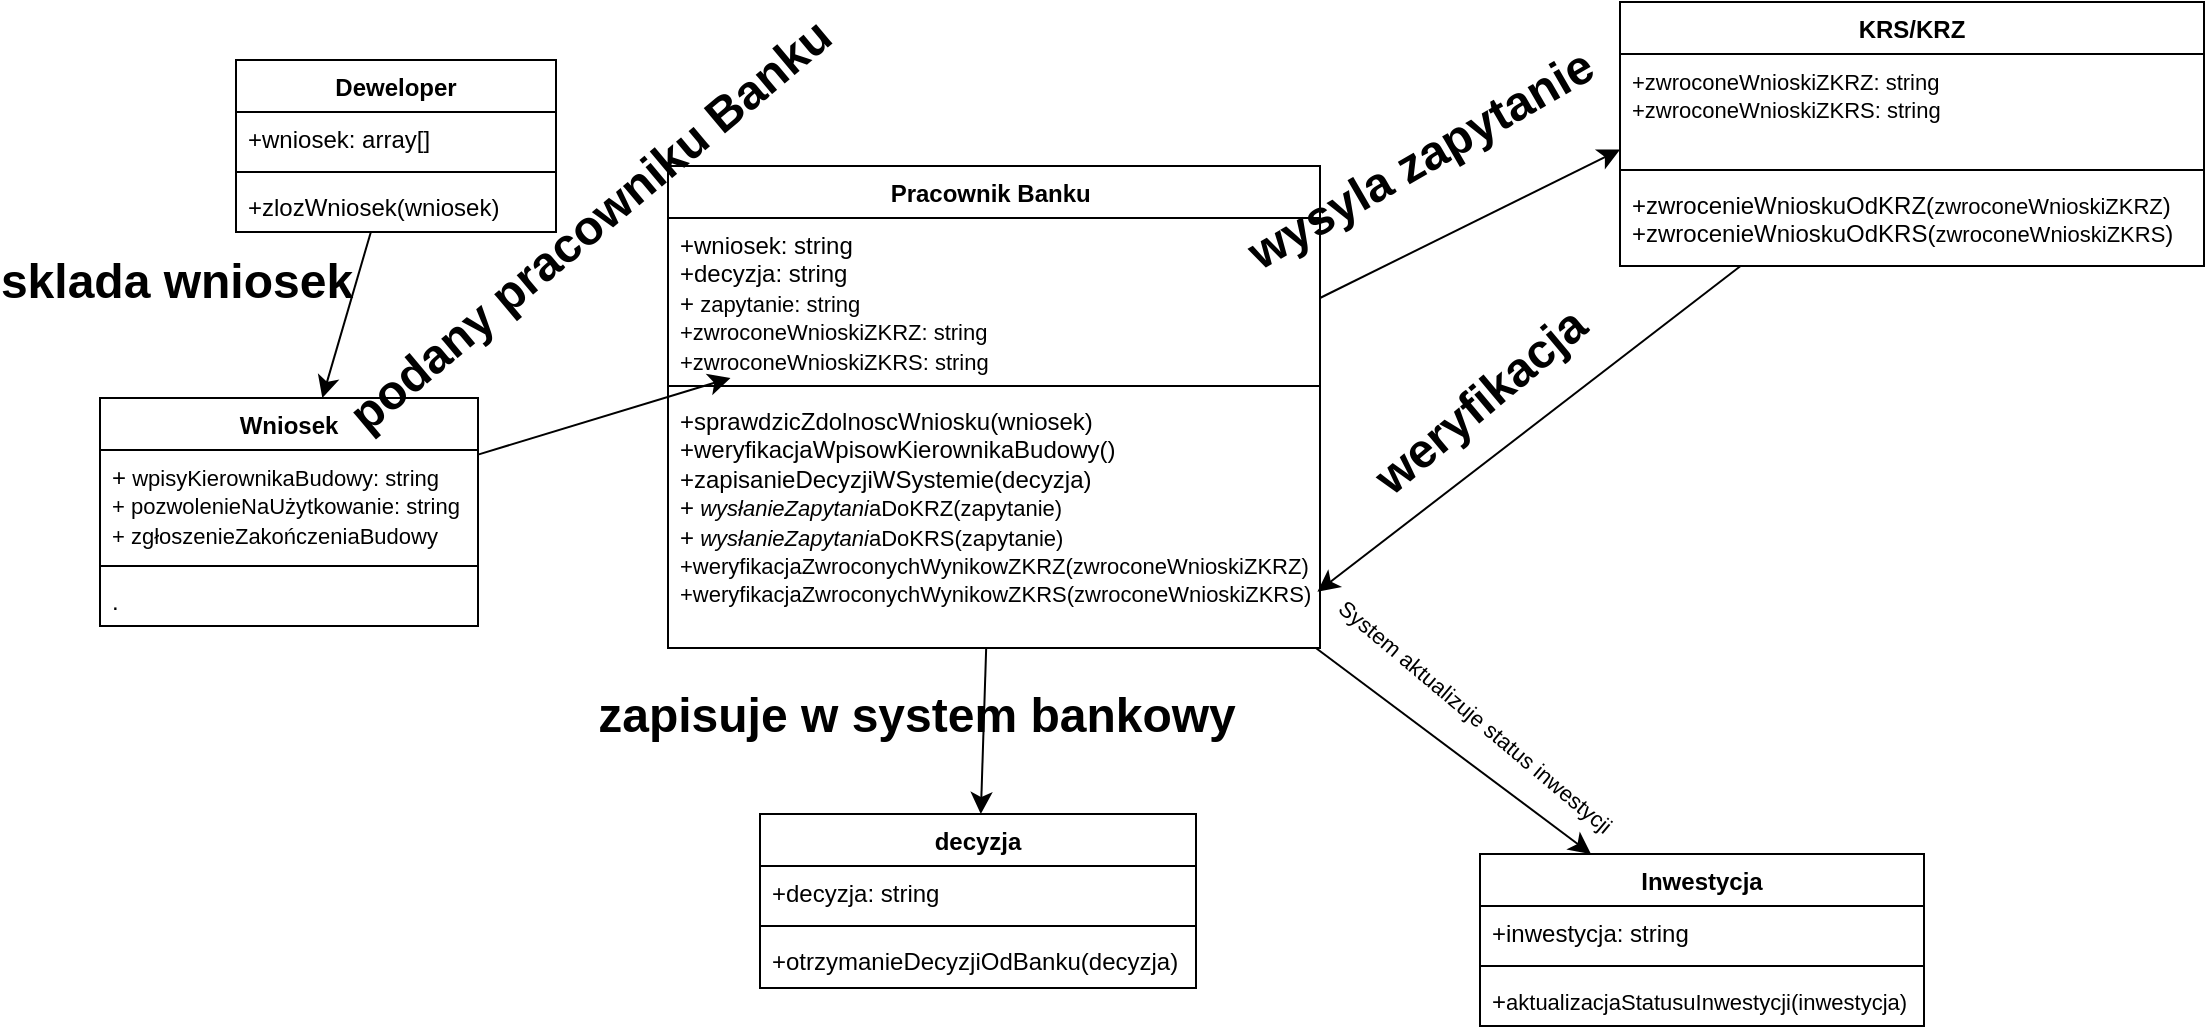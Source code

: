 <mxfile version="26.1.1">
  <diagram name="Page-1" id="ZMDGtqN0en6jg-L2QFGo">
    <mxGraphModel dx="1266" dy="1055" grid="0" gridSize="10" guides="1" tooltips="1" connect="1" arrows="1" fold="1" page="0" pageScale="1" pageWidth="827" pageHeight="1169" math="0" shadow="0">
      <root>
        <mxCell id="0" />
        <mxCell id="1" parent="0" />
        <mxCell id="YKdg2xbD3e_ssRTxhnKq-1" value="decyzja" style="swimlane;fontStyle=1;align=center;verticalAlign=top;childLayout=stackLayout;horizontal=1;startSize=26;horizontalStack=0;resizeParent=1;resizeParentMax=0;resizeLast=0;collapsible=1;marginBottom=0;whiteSpace=wrap;html=1;" vertex="1" parent="1">
          <mxGeometry x="402" y="344" width="218" height="87" as="geometry" />
        </mxCell>
        <mxCell id="YKdg2xbD3e_ssRTxhnKq-2" value="&lt;div&gt;+decyzja: string&lt;/div&gt;&lt;div&gt;&lt;br&gt;&lt;/div&gt;" style="text;strokeColor=none;fillColor=none;align=left;verticalAlign=top;spacingLeft=4;spacingRight=4;overflow=hidden;rotatable=0;points=[[0,0.5],[1,0.5]];portConstraint=eastwest;whiteSpace=wrap;html=1;" vertex="1" parent="YKdg2xbD3e_ssRTxhnKq-1">
          <mxGeometry y="26" width="218" height="26" as="geometry" />
        </mxCell>
        <mxCell id="YKdg2xbD3e_ssRTxhnKq-3" value="" style="line;strokeWidth=1;fillColor=none;align=left;verticalAlign=middle;spacingTop=-1;spacingLeft=3;spacingRight=3;rotatable=0;labelPosition=right;points=[];portConstraint=eastwest;strokeColor=inherit;" vertex="1" parent="YKdg2xbD3e_ssRTxhnKq-1">
          <mxGeometry y="52" width="218" height="8" as="geometry" />
        </mxCell>
        <mxCell id="YKdg2xbD3e_ssRTxhnKq-4" value="+otrzymanieDecyzjiOdBanku(decyzja)" style="text;strokeColor=none;fillColor=none;align=left;verticalAlign=top;spacingLeft=4;spacingRight=4;overflow=hidden;rotatable=0;points=[[0,0.5],[1,0.5]];portConstraint=eastwest;whiteSpace=wrap;html=1;" vertex="1" parent="YKdg2xbD3e_ssRTxhnKq-1">
          <mxGeometry y="60" width="218" height="27" as="geometry" />
        </mxCell>
        <mxCell id="YKdg2xbD3e_ssRTxhnKq-26" style="edgeStyle=none;curved=1;rounded=0;orthogonalLoop=1;jettySize=auto;html=1;fontSize=12;startSize=8;endSize=8;" edge="1" parent="1" source="YKdg2xbD3e_ssRTxhnKq-5" target="YKdg2xbD3e_ssRTxhnKq-13">
          <mxGeometry relative="1" as="geometry" />
        </mxCell>
        <mxCell id="YKdg2xbD3e_ssRTxhnKq-5" value="Deweloper" style="swimlane;fontStyle=1;align=center;verticalAlign=top;childLayout=stackLayout;horizontal=1;startSize=26;horizontalStack=0;resizeParent=1;resizeParentMax=0;resizeLast=0;collapsible=1;marginBottom=0;whiteSpace=wrap;html=1;" vertex="1" parent="1">
          <mxGeometry x="140" y="-33" width="160" height="86" as="geometry" />
        </mxCell>
        <mxCell id="YKdg2xbD3e_ssRTxhnKq-6" value="+wniosek: array[]" style="text;strokeColor=none;fillColor=none;align=left;verticalAlign=top;spacingLeft=4;spacingRight=4;overflow=hidden;rotatable=0;points=[[0,0.5],[1,0.5]];portConstraint=eastwest;whiteSpace=wrap;html=1;" vertex="1" parent="YKdg2xbD3e_ssRTxhnKq-5">
          <mxGeometry y="26" width="160" height="26" as="geometry" />
        </mxCell>
        <mxCell id="YKdg2xbD3e_ssRTxhnKq-7" value="" style="line;strokeWidth=1;fillColor=none;align=left;verticalAlign=middle;spacingTop=-1;spacingLeft=3;spacingRight=3;rotatable=0;labelPosition=right;points=[];portConstraint=eastwest;strokeColor=inherit;" vertex="1" parent="YKdg2xbD3e_ssRTxhnKq-5">
          <mxGeometry y="52" width="160" height="8" as="geometry" />
        </mxCell>
        <mxCell id="YKdg2xbD3e_ssRTxhnKq-8" value="+zlozWniosek(wniosek)" style="text;strokeColor=none;fillColor=none;align=left;verticalAlign=top;spacingLeft=4;spacingRight=4;overflow=hidden;rotatable=0;points=[[0,0.5],[1,0.5]];portConstraint=eastwest;whiteSpace=wrap;html=1;" vertex="1" parent="YKdg2xbD3e_ssRTxhnKq-5">
          <mxGeometry y="60" width="160" height="26" as="geometry" />
        </mxCell>
        <mxCell id="YKdg2xbD3e_ssRTxhnKq-9" value="Inwestycja" style="swimlane;fontStyle=1;align=center;verticalAlign=top;childLayout=stackLayout;horizontal=1;startSize=26;horizontalStack=0;resizeParent=1;resizeParentMax=0;resizeLast=0;collapsible=1;marginBottom=0;whiteSpace=wrap;html=1;" vertex="1" parent="1">
          <mxGeometry x="762" y="364" width="222" height="86" as="geometry" />
        </mxCell>
        <mxCell id="YKdg2xbD3e_ssRTxhnKq-10" value="+inwestycja: string" style="text;strokeColor=none;fillColor=none;align=left;verticalAlign=top;spacingLeft=4;spacingRight=4;overflow=hidden;rotatable=0;points=[[0,0.5],[1,0.5]];portConstraint=eastwest;whiteSpace=wrap;html=1;" vertex="1" parent="YKdg2xbD3e_ssRTxhnKq-9">
          <mxGeometry y="26" width="222" height="26" as="geometry" />
        </mxCell>
        <mxCell id="YKdg2xbD3e_ssRTxhnKq-11" value="" style="line;strokeWidth=1;fillColor=none;align=left;verticalAlign=middle;spacingTop=-1;spacingLeft=3;spacingRight=3;rotatable=0;labelPosition=right;points=[];portConstraint=eastwest;strokeColor=inherit;" vertex="1" parent="YKdg2xbD3e_ssRTxhnKq-9">
          <mxGeometry y="52" width="222" height="8" as="geometry" />
        </mxCell>
        <mxCell id="YKdg2xbD3e_ssRTxhnKq-12" value="+&lt;span style=&quot;font-size: 11px;&quot;&gt;aktualizacjaStatusuInwestycji(inwestycja)&lt;/span&gt;" style="text;strokeColor=none;fillColor=none;align=left;verticalAlign=top;spacingLeft=4;spacingRight=4;overflow=hidden;rotatable=0;points=[[0,0.5],[1,0.5]];portConstraint=eastwest;whiteSpace=wrap;html=1;" vertex="1" parent="YKdg2xbD3e_ssRTxhnKq-9">
          <mxGeometry y="60" width="222" height="26" as="geometry" />
        </mxCell>
        <mxCell id="YKdg2xbD3e_ssRTxhnKq-27" style="edgeStyle=none;curved=1;rounded=0;orthogonalLoop=1;jettySize=auto;html=1;fontSize=12;startSize=8;endSize=8;" edge="1" parent="1" source="YKdg2xbD3e_ssRTxhnKq-13" target="YKdg2xbD3e_ssRTxhnKq-18">
          <mxGeometry relative="1" as="geometry" />
        </mxCell>
        <mxCell id="YKdg2xbD3e_ssRTxhnKq-13" value="Wniosek" style="swimlane;fontStyle=1;align=center;verticalAlign=top;childLayout=stackLayout;horizontal=1;startSize=26;horizontalStack=0;resizeParent=1;resizeParentMax=0;resizeLast=0;collapsible=1;marginBottom=0;whiteSpace=wrap;html=1;" vertex="1" parent="1">
          <mxGeometry x="72" y="136" width="189" height="114" as="geometry" />
        </mxCell>
        <mxCell id="YKdg2xbD3e_ssRTxhnKq-14" value="+&lt;span style=&quot;font-size: 11px; text-indent: 34.8px;&quot;&gt;&amp;nbsp;wpisyKierownikaBudowy: string&lt;/span&gt;&lt;div&gt;&lt;span style=&quot;font-size: 11px; text-indent: 34.8px;&quot;&gt;+&lt;/span&gt;&lt;span style=&quot;font-size: 11px; text-indent: 34.8px;&quot;&gt;&amp;nbsp;pozwolenieNaUżytkowanie: string&lt;/span&gt;&lt;/div&gt;&lt;div&gt;&lt;span style=&quot;font-size: 11px; text-indent: 34.8px;&quot;&gt;+&lt;/span&gt;&lt;span style=&quot;font-size: 11px; text-indent: 34.8px;&quot;&gt;&amp;nbsp;zgłoszenieZakończeniaBudowy&lt;/span&gt;&lt;/div&gt;" style="text;strokeColor=none;fillColor=none;align=left;verticalAlign=top;spacingLeft=4;spacingRight=4;overflow=hidden;rotatable=0;points=[[0,0.5],[1,0.5]];portConstraint=eastwest;whiteSpace=wrap;html=1;" vertex="1" parent="YKdg2xbD3e_ssRTxhnKq-13">
          <mxGeometry y="26" width="189" height="54" as="geometry" />
        </mxCell>
        <mxCell id="YKdg2xbD3e_ssRTxhnKq-15" value="" style="line;strokeWidth=1;fillColor=none;align=left;verticalAlign=middle;spacingTop=-1;spacingLeft=3;spacingRight=3;rotatable=0;labelPosition=right;points=[];portConstraint=eastwest;strokeColor=inherit;" vertex="1" parent="YKdg2xbD3e_ssRTxhnKq-13">
          <mxGeometry y="80" width="189" height="8" as="geometry" />
        </mxCell>
        <mxCell id="YKdg2xbD3e_ssRTxhnKq-16" value="." style="text;strokeColor=none;fillColor=none;align=left;verticalAlign=top;spacingLeft=4;spacingRight=4;overflow=hidden;rotatable=0;points=[[0,0.5],[1,0.5]];portConstraint=eastwest;whiteSpace=wrap;html=1;" vertex="1" parent="YKdg2xbD3e_ssRTxhnKq-13">
          <mxGeometry y="88" width="189" height="26" as="geometry" />
        </mxCell>
        <mxCell id="YKdg2xbD3e_ssRTxhnKq-25" style="edgeStyle=none;curved=1;rounded=0;orthogonalLoop=1;jettySize=auto;html=1;fontSize=12;startSize=8;endSize=8;" edge="1" parent="1" source="YKdg2xbD3e_ssRTxhnKq-17" target="YKdg2xbD3e_ssRTxhnKq-1">
          <mxGeometry relative="1" as="geometry" />
        </mxCell>
        <mxCell id="YKdg2xbD3e_ssRTxhnKq-36" style="edgeStyle=none;curved=1;rounded=0;orthogonalLoop=1;jettySize=auto;html=1;entryX=0.25;entryY=0;entryDx=0;entryDy=0;fontSize=12;startSize=8;endSize=8;" edge="1" parent="1" source="YKdg2xbD3e_ssRTxhnKq-17" target="YKdg2xbD3e_ssRTxhnKq-9">
          <mxGeometry relative="1" as="geometry" />
        </mxCell>
        <mxCell id="YKdg2xbD3e_ssRTxhnKq-17" value="Pracownik Banku&amp;nbsp;" style="swimlane;fontStyle=1;align=center;verticalAlign=top;childLayout=stackLayout;horizontal=1;startSize=26;horizontalStack=0;resizeParent=1;resizeParentMax=0;resizeLast=0;collapsible=1;marginBottom=0;whiteSpace=wrap;html=1;" vertex="1" parent="1">
          <mxGeometry x="356" y="20" width="326" height="241" as="geometry" />
        </mxCell>
        <mxCell id="YKdg2xbD3e_ssRTxhnKq-18" value="+wniosek: string&lt;br&gt;&lt;div&gt;+decyzja: string&lt;/div&gt;&lt;div&gt;+&lt;span style=&quot;caret-color: rgb(95, 161, 55); font-size: 11px;&quot;&gt;&amp;nbsp;zapytanie: string&lt;/span&gt;&lt;/div&gt;&lt;div&gt;&lt;span style=&quot;caret-color: rgb(95, 161, 55); font-size: 11px;&quot;&gt;+zwroconeWnioskiZKRZ: string&lt;/span&gt;&lt;/div&gt;&lt;div&gt;&lt;span style=&quot;caret-color: rgb(95, 161, 55); font-size: 11px;&quot;&gt;&lt;span style=&quot;caret-color: rgb(95, 161, 55);&quot;&gt;+zwroconeWnioskiZKRS: string&lt;/span&gt;&lt;br&gt;&lt;/span&gt;&lt;/div&gt;" style="text;strokeColor=none;fillColor=none;align=left;verticalAlign=top;spacingLeft=4;spacingRight=4;overflow=hidden;rotatable=0;points=[[0,0.5],[1,0.5]];portConstraint=eastwest;whiteSpace=wrap;html=1;fontColor=default;" vertex="1" parent="YKdg2xbD3e_ssRTxhnKq-17">
          <mxGeometry y="26" width="326" height="80" as="geometry" />
        </mxCell>
        <mxCell id="YKdg2xbD3e_ssRTxhnKq-19" value="" style="line;strokeWidth=1;fillColor=none;align=left;verticalAlign=middle;spacingTop=-1;spacingLeft=3;spacingRight=3;rotatable=0;labelPosition=right;points=[];portConstraint=eastwest;strokeColor=inherit;" vertex="1" parent="YKdg2xbD3e_ssRTxhnKq-17">
          <mxGeometry y="106" width="326" height="8" as="geometry" />
        </mxCell>
        <mxCell id="YKdg2xbD3e_ssRTxhnKq-20" value="&lt;span style=&quot;&quot;&gt;+sprawdzicZdolnoscWniosku(wniosek)&lt;/span&gt;&lt;div&gt;&lt;span style=&quot;&quot;&gt;+weryfikacjaWpisowKierownikaBudowy()&lt;/span&gt;&lt;/div&gt;&lt;div&gt;&lt;span style=&quot;&quot;&gt;+zapisanieDecyzjiWSystemie(decyzja)&lt;/span&gt;&lt;/div&gt;&lt;div&gt;&lt;span style=&quot;&quot;&gt;+&lt;i style=&quot;font-size: 11px;&quot;&gt;&amp;nbsp;wysłanieZapytani&lt;/i&gt;&lt;span style=&quot;font-size: 11px;&quot;&gt;aDoKRZ(zapytanie)&lt;/span&gt;&lt;/span&gt;&lt;/div&gt;&lt;div&gt;&lt;span style=&quot;font-size: 11px;&quot;&gt;&lt;span style=&quot;caret-color: rgb(0, 0, 0); font-size: 12px;&quot;&gt;+&lt;/span&gt;&lt;i style=&quot;&quot;&gt;&amp;nbsp;wysłanieZapytani&lt;/i&gt;&lt;span style=&quot;&quot;&gt;aDoKRS(zapytanie)&lt;/span&gt;&lt;br&gt;&lt;/span&gt;&lt;/div&gt;&lt;div&gt;&lt;span style=&quot;&quot;&gt;&lt;span style=&quot;font-size: 11px;&quot;&gt;&lt;span style=&quot;&quot;&gt;+weryfikacjaZwroconychWynikowZKRZ(&lt;/span&gt;&lt;/span&gt;&lt;span style=&quot;caret-color: rgb(95, 161, 55); font-size: 11px;&quot;&gt;zwroconeWnioskiZKRZ&lt;/span&gt;&lt;span style=&quot;font-size: 11px;&quot;&gt;)&lt;/span&gt;&lt;/span&gt;&lt;/div&gt;&lt;div&gt;&lt;span style=&quot;&quot;&gt;&lt;span style=&quot;font-size: 11px;&quot;&gt;&lt;span style=&quot;&quot;&gt;&lt;span style=&quot;caret-color: rgb(95, 161, 55);&quot;&gt;+weryfikacjaZwroconychWynikowZKRS(&lt;/span&gt;&lt;/span&gt;&lt;/span&gt;&lt;span style=&quot;caret-color: rgb(95, 161, 55); font-size: 11px;&quot;&gt;zwroconeWnioskiZKRS&lt;/span&gt;&lt;span style=&quot;caret-color: rgb(95, 161, 55); font-size: 11px;&quot;&gt;)&lt;/span&gt;&lt;/span&gt;&lt;/div&gt;" style="text;strokeColor=none;fillColor=none;align=left;verticalAlign=top;spacingLeft=4;spacingRight=4;overflow=hidden;rotatable=0;points=[[0,0.5],[1,0.5]];portConstraint=eastwest;whiteSpace=wrap;html=1;fontColor=#000000;" vertex="1" parent="YKdg2xbD3e_ssRTxhnKq-17">
          <mxGeometry y="114" width="326" height="127" as="geometry" />
        </mxCell>
        <mxCell id="YKdg2xbD3e_ssRTxhnKq-21" value="KRS/KRZ" style="swimlane;fontStyle=1;align=center;verticalAlign=top;childLayout=stackLayout;horizontal=1;startSize=26;horizontalStack=0;resizeParent=1;resizeParentMax=0;resizeLast=0;collapsible=1;marginBottom=0;whiteSpace=wrap;html=1;" vertex="1" parent="1">
          <mxGeometry x="832" y="-62" width="292" height="132" as="geometry" />
        </mxCell>
        <mxCell id="YKdg2xbD3e_ssRTxhnKq-22" value="&lt;div&gt;&lt;span style=&quot;caret-color: rgb(95, 161, 55); font-size: 11px;&quot;&gt;+zwroconeWnioskiZKRZ: string&lt;/span&gt;&lt;/div&gt;&lt;div&gt;&lt;span style=&quot;caret-color: rgb(95, 161, 55); font-size: 11px;&quot;&gt;&lt;span style=&quot;caret-color: rgb(95, 161, 55);&quot;&gt;+zwroconeWnioskiZKRS: string&lt;/span&gt;&lt;/span&gt;&lt;/div&gt;" style="text;strokeColor=none;fillColor=none;align=left;verticalAlign=top;spacingLeft=4;spacingRight=4;overflow=hidden;rotatable=0;points=[[0,0.5],[1,0.5]];portConstraint=eastwest;whiteSpace=wrap;html=1;fontColor=default;" vertex="1" parent="YKdg2xbD3e_ssRTxhnKq-21">
          <mxGeometry y="26" width="292" height="54" as="geometry" />
        </mxCell>
        <mxCell id="YKdg2xbD3e_ssRTxhnKq-23" value="" style="line;strokeWidth=1;fillColor=none;align=left;verticalAlign=middle;spacingTop=-1;spacingLeft=3;spacingRight=3;rotatable=0;labelPosition=right;points=[];portConstraint=eastwest;strokeColor=inherit;" vertex="1" parent="YKdg2xbD3e_ssRTxhnKq-21">
          <mxGeometry y="80" width="292" height="8" as="geometry" />
        </mxCell>
        <mxCell id="YKdg2xbD3e_ssRTxhnKq-24" value="+zwrocenieWnioskuOdKRZ(&lt;span style=&quot;caret-color: rgb(95, 161, 55); font-size: 11px;&quot;&gt;zwroconeWnioskiZKRZ&lt;/span&gt;)&lt;div&gt;+zwrocenieWnioskuOdKRS(&lt;span style=&quot;caret-color: rgb(95, 161, 55); font-size: 11px;&quot;&gt;zwroconeWnioskiZKRS&lt;/span&gt;)&lt;br&gt;&lt;/div&gt;" style="text;strokeColor=none;fillColor=none;align=left;verticalAlign=top;spacingLeft=4;spacingRight=4;overflow=hidden;rotatable=0;points=[[0,0.5],[1,0.5]];portConstraint=eastwest;whiteSpace=wrap;html=1;fontColor=default;" vertex="1" parent="YKdg2xbD3e_ssRTxhnKq-21">
          <mxGeometry y="88" width="292" height="44" as="geometry" />
        </mxCell>
        <mxCell id="YKdg2xbD3e_ssRTxhnKq-28" style="edgeStyle=none;curved=1;rounded=0;orthogonalLoop=1;jettySize=auto;html=1;entryX=0;entryY=0.885;entryDx=0;entryDy=0;entryPerimeter=0;fontSize=12;startSize=8;endSize=8;exitX=1;exitY=0.5;exitDx=0;exitDy=0;" edge="1" parent="1" source="YKdg2xbD3e_ssRTxhnKq-18" target="YKdg2xbD3e_ssRTxhnKq-22">
          <mxGeometry relative="1" as="geometry" />
        </mxCell>
        <mxCell id="YKdg2xbD3e_ssRTxhnKq-29" value="sklada wniosek" style="text;strokeColor=none;fillColor=none;html=1;fontSize=24;fontStyle=1;verticalAlign=middle;align=center;" vertex="1" parent="1">
          <mxGeometry x="40" y="58" width="140" height="40" as="geometry" />
        </mxCell>
        <mxCell id="YKdg2xbD3e_ssRTxhnKq-30" value="wysyla zapytanie" style="text;strokeColor=none;fillColor=none;html=1;fontSize=24;fontStyle=1;verticalAlign=middle;align=center;rotation=-30;" vertex="1" parent="1">
          <mxGeometry x="662" y="-3" width="140" height="40" as="geometry" />
        </mxCell>
        <mxCell id="YKdg2xbD3e_ssRTxhnKq-31" value="weryfikacja" style="text;strokeColor=none;fillColor=none;html=1;fontSize=24;fontStyle=1;verticalAlign=middle;align=center;rotation=-40;" vertex="1" parent="1">
          <mxGeometry x="692" y="118" width="140" height="40" as="geometry" />
        </mxCell>
        <mxCell id="YKdg2xbD3e_ssRTxhnKq-32" style="edgeStyle=none;curved=1;rounded=0;orthogonalLoop=1;jettySize=auto;html=1;entryX=0.996;entryY=0.779;entryDx=0;entryDy=0;entryPerimeter=0;fontSize=12;startSize=8;endSize=8;" edge="1" parent="1" source="YKdg2xbD3e_ssRTxhnKq-21" target="YKdg2xbD3e_ssRTxhnKq-20">
          <mxGeometry relative="1" as="geometry" />
        </mxCell>
        <mxCell id="YKdg2xbD3e_ssRTxhnKq-33" value="zapisuje w system bankowy" style="text;strokeColor=none;fillColor=none;html=1;fontSize=24;fontStyle=1;verticalAlign=middle;align=center;rotation=0;" vertex="1" parent="1">
          <mxGeometry x="410" y="275" width="140" height="40" as="geometry" />
        </mxCell>
        <mxCell id="YKdg2xbD3e_ssRTxhnKq-34" value="&lt;p style=&quot;margin: 0px 0px 8px 35.4px; font-style: normal; font-variant-caps: normal; font-weight: normal; font-stretch: normal; font-size: 11px; line-height: normal; font-size-adjust: none; font-kerning: auto; font-variant-alternates: normal; font-variant-ligatures: normal; font-variant-numeric: normal; font-variant-east-asian: normal; font-variant-position: normal; font-variant-emoji: normal; font-feature-settings: normal; font-optical-sizing: auto; font-variation-settings: normal;&quot;&gt;System aktualizuje status inwestycji&lt;/p&gt;" style="text;strokeColor=none;fillColor=none;html=1;fontSize=24;fontStyle=1;verticalAlign=middle;align=center;rotation=40;" vertex="1" parent="1">
          <mxGeometry x="674" y="266" width="140" height="40" as="geometry" />
        </mxCell>
        <mxCell id="YKdg2xbD3e_ssRTxhnKq-37" value="podany pracowniku Banku" style="text;strokeColor=none;fillColor=none;html=1;fontSize=24;fontStyle=1;verticalAlign=middle;align=center;rotation=-40;" vertex="1" parent="1">
          <mxGeometry x="247" y="30" width="140" height="40" as="geometry" />
        </mxCell>
      </root>
    </mxGraphModel>
  </diagram>
</mxfile>
